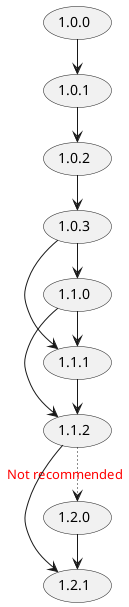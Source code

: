 @startuml
  left to right direction
  (1.0.0) -> (1.0.1)
  (1.0.1) -> (1.0.2)
  (1.0.2) -> (1.0.3)
  (1.0.3) -> (1.1.0)
  (1.0.3) -> (1.1.1)
  (1.1.0) -> (1.1.1)
  (1.1.0) -> (1.1.2)
  (1.1.1) -> (1.1.2)
  (1.1.2) -> (1.2.0) #line.dotted;text:red : Not recommended
  (1.2.0) -> (1.2.1)
  (1.1.2) -> (1.2.1)
@enduml